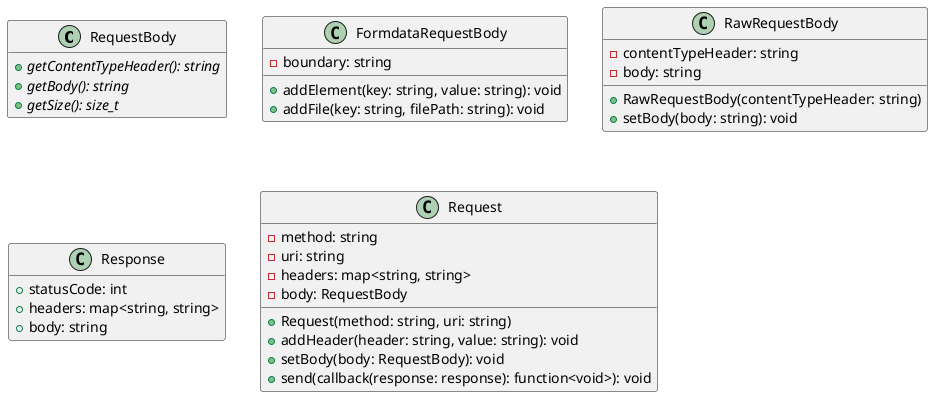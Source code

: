 @startuml Classes

class RequestBody {
    + {abstract} getContentTypeHeader(): string
    + {abstract} getBody(): string
    + {abstract} getSize(): size_t
}
hide RequestBody fields

class FormdataRequestBody {
    - boundary: string

    + addElement(key: string, value: string): void
    + addFile(key: string, filePath: string): void
}

class RawRequestBody {
    - contentTypeHeader: string
    - body: string

    + RawRequestBody(contentTypeHeader: string)
    + setBody(body: string): void
}

class Response {
    + statusCode: int
    + headers: map<string, string>
    + body: string
}
hide Response methods

class Request {
    - method: string
    - uri: string
    - headers: map<string, string>
    - body: RequestBody

    + Request(method: string, uri: string)
    + addHeader(header: string, value: string): void
    + setBody(body: RequestBody): void
    + send(callback(response: response): function<void>): void
}

@enduml
